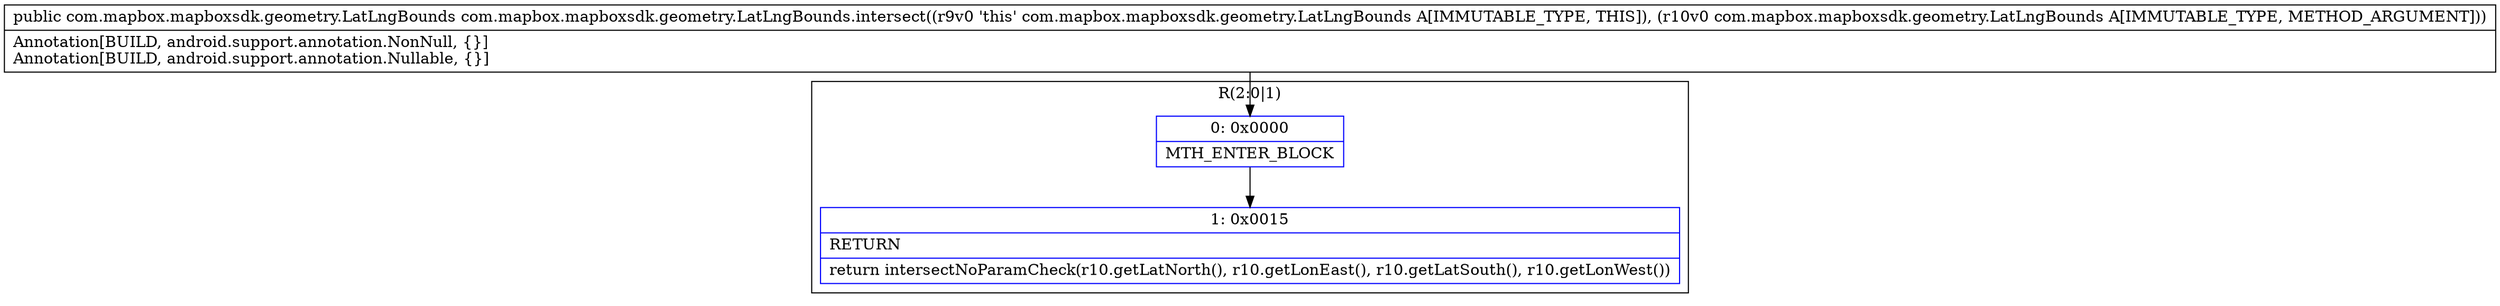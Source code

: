digraph "CFG forcom.mapbox.mapboxsdk.geometry.LatLngBounds.intersect(Lcom\/mapbox\/mapboxsdk\/geometry\/LatLngBounds;)Lcom\/mapbox\/mapboxsdk\/geometry\/LatLngBounds;" {
subgraph cluster_Region_1166424304 {
label = "R(2:0|1)";
node [shape=record,color=blue];
Node_0 [shape=record,label="{0\:\ 0x0000|MTH_ENTER_BLOCK\l}"];
Node_1 [shape=record,label="{1\:\ 0x0015|RETURN\l|return intersectNoParamCheck(r10.getLatNorth(), r10.getLonEast(), r10.getLatSouth(), r10.getLonWest())\l}"];
}
MethodNode[shape=record,label="{public com.mapbox.mapboxsdk.geometry.LatLngBounds com.mapbox.mapboxsdk.geometry.LatLngBounds.intersect((r9v0 'this' com.mapbox.mapboxsdk.geometry.LatLngBounds A[IMMUTABLE_TYPE, THIS]), (r10v0 com.mapbox.mapboxsdk.geometry.LatLngBounds A[IMMUTABLE_TYPE, METHOD_ARGUMENT]))  | Annotation[BUILD, android.support.annotation.NonNull, \{\}]\lAnnotation[BUILD, android.support.annotation.Nullable, \{\}]\l}"];
MethodNode -> Node_0;
Node_0 -> Node_1;
}

